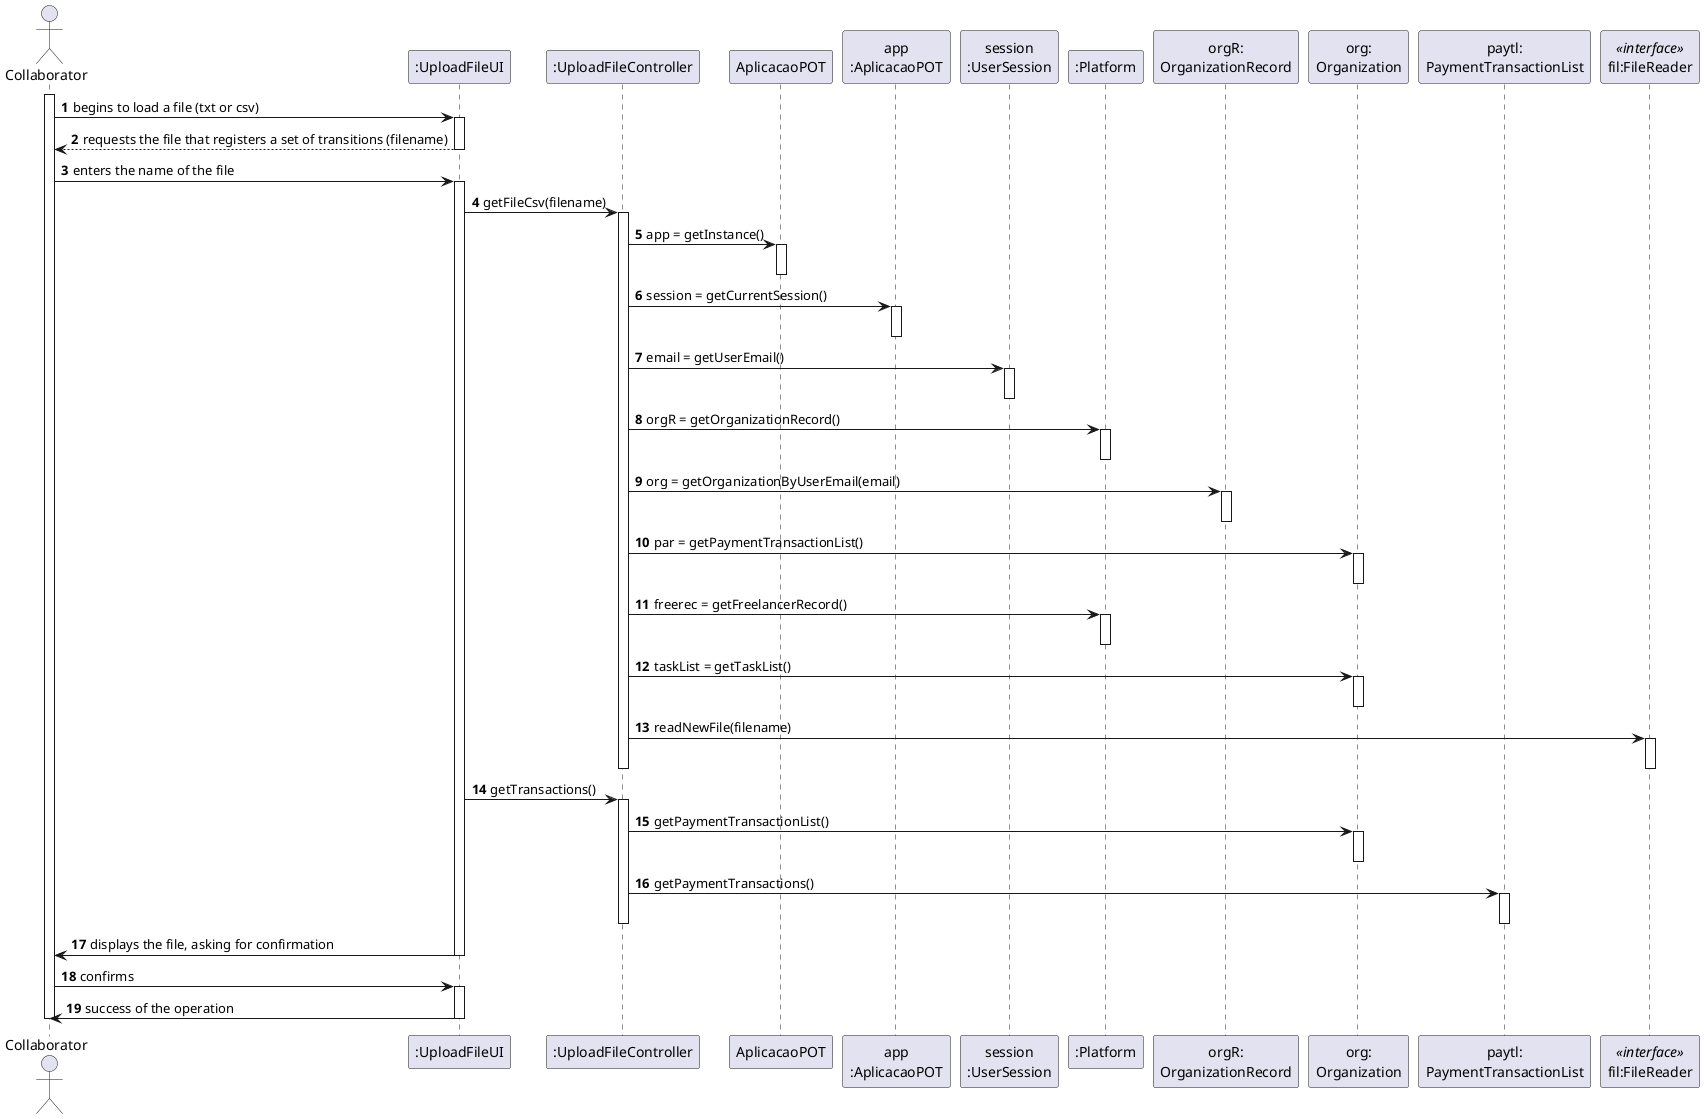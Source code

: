 @startuml
autonumber

actor "Collaborator" as CO
participant ":UploadFileUI" as UI
participant ":UploadFileController" as CTRL
participant "AplicacaoPOT" as _APP
participant "app\n:AplicacaoPOT" as APP
participant "session\n:UserSession" as SESSION
participant ":Platform" as PLAT
participant "orgR:\nOrganizationRecord" as ORGR
participant "org:\nOrganization" as ORG
participant "paytl:\nPaymentTransactionList" as PAYTL
participant "fil:FileReader" as FIL <<interface>>

activate CO
CO -> UI : begins to load a file (txt or csv)
activate UI

UI --> CO : requests the file that registers a set of transitions (filename)
deactivate UI

CO -> UI : enters the name of the file
activate UI

UI -> CTRL : getFileCsv(filename)
activate CTRL

CTRL -> _APP: app = getInstance()
activate _APP
deactivate _APP

CTRL -> APP: session = getCurrentSession()
activate APP
deactivate APP

CTRL -> SESSION: email = getUserEmail()
activate SESSION
deactivate SESSION

CTRL -> PLAT: orgR = getOrganizationRecord()
activate PLAT
deactivate PLAT

CTRL -> ORGR: org = getOrganizationByUserEmail(email)
activate ORGR
deactivate ORGR

CTRL -> ORG: par = getPaymentTransactionList()
activate ORG
deactivate ORG

CTRL -> PLAT : freerec = getFreelancerRecord()
activate PLAT
deactivate PLAT

CTRL -> ORG : taskList = getTaskList()
activate ORG
deactivate ORG


CTRL -> FIL: readNewFile(filename)
activate FIL
deactivate FIL
deactivate CTRL

UI -> CTRL: getTransactions()
activate CTRL
CTRL -> ORG: getPaymentTransactionList()
activate ORG
deactivate ORG
CTRL -> PAYTL: getPaymentTransactions()
activate PAYTL
deactivate PAYTL
deactivate CTRL

UI -> CO : displays the file, asking for confirmation
deactivate CTRL
deactivate UI

CO -> UI : confirms
activate UI


UI -> CO : success of the operation
deactivate ORG
deactivate CTRL
deactivate UI
deactivate CO

@enduml
